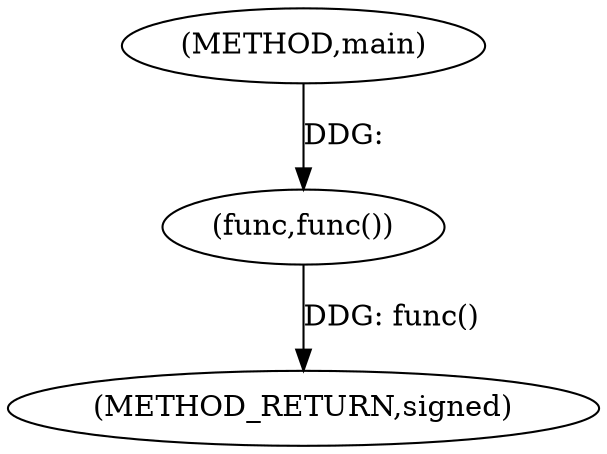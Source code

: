 digraph "main" {  
"1000245" [label = "(METHOD,main)" ]
"1000248" [label = "(METHOD_RETURN,signed)" ]
"1000247" [label = "(func,func())" ]
  "1000247" -> "1000248"  [ label = "DDG: func()"] 
  "1000245" -> "1000247"  [ label = "DDG: "] 
}
